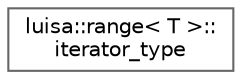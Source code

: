 digraph "类继承关系图"
{
 // LATEX_PDF_SIZE
  bgcolor="transparent";
  edge [fontname=Helvetica,fontsize=10,labelfontname=Helvetica,labelfontsize=10];
  node [fontname=Helvetica,fontsize=10,shape=box,height=0.2,width=0.4];
  rankdir="LR";
  Node0 [id="Node000000",label="luisa::range\< T \>::\literator_type",height=0.2,width=0.4,color="grey40", fillcolor="white", style="filled",URL="$structluisa_1_1range_1_1iterator__type.html",tooltip=" "];
}
